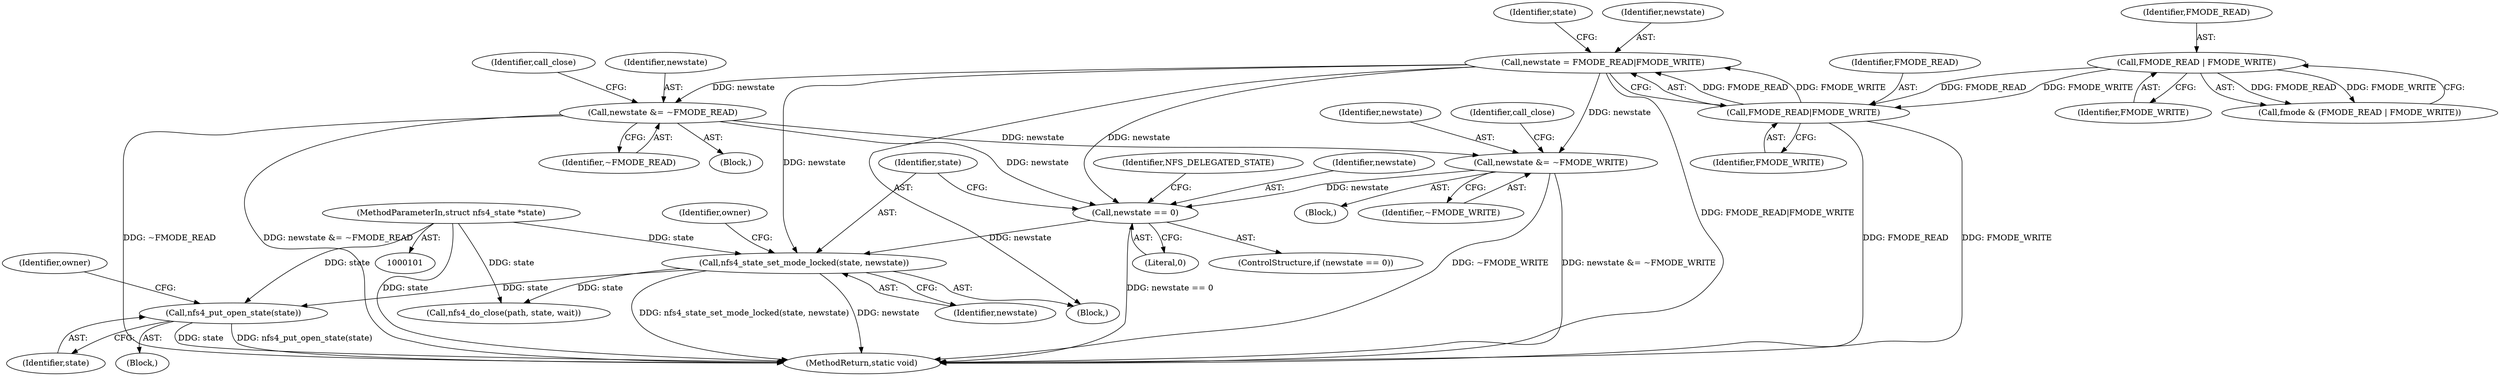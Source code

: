 digraph "0_linux_dc0b027dfadfcb8a5504f7d8052754bf8d501ab9_26@API" {
"1000238" [label="(Call,nfs4_put_open_state(state))"];
"1000226" [label="(Call,nfs4_state_set_mode_locked(state, newstate))"];
"1000103" [label="(MethodParameterIn,struct nfs4_state *state)"];
"1000217" [label="(Call,newstate == 0)"];
"1000171" [label="(Call,newstate &= ~FMODE_READ)"];
"1000152" [label="(Call,newstate = FMODE_READ|FMODE_WRITE)"];
"1000154" [label="(Call,FMODE_READ|FMODE_WRITE)"];
"1000131" [label="(Call,FMODE_READ | FMODE_WRITE)"];
"1000197" [label="(Call,newstate &= ~FMODE_WRITE)"];
"1000175" [label="(Identifier,call_close)"];
"1000226" [label="(Call,nfs4_state_set_mode_locked(state, newstate))"];
"1000154" [label="(Call,FMODE_READ|FMODE_WRITE)"];
"1000228" [label="(Identifier,newstate)"];
"1000237" [label="(Block,)"];
"1000153" [label="(Identifier,newstate)"];
"1000103" [label="(MethodParameterIn,struct nfs4_state *state)"];
"1000156" [label="(Identifier,FMODE_WRITE)"];
"1000227" [label="(Identifier,state)"];
"1000173" [label="(Identifier,~FMODE_READ)"];
"1000155" [label="(Identifier,FMODE_READ)"];
"1000170" [label="(Block,)"];
"1000129" [label="(Call,fmode & (FMODE_READ | FMODE_WRITE))"];
"1000216" [label="(ControlStructure,if (newstate == 0))"];
"1000239" [label="(Identifier,state)"];
"1000219" [label="(Literal,0)"];
"1000232" [label="(Identifier,owner)"];
"1000160" [label="(Identifier,state)"];
"1000106" [label="(Block,)"];
"1000131" [label="(Call,FMODE_READ | FMODE_WRITE)"];
"1000198" [label="(Identifier,newstate)"];
"1000133" [label="(Identifier,FMODE_WRITE)"];
"1000221" [label="(Identifier,NFS_DELEGATED_STATE)"];
"1000197" [label="(Call,newstate &= ~FMODE_WRITE)"];
"1000152" [label="(Call,newstate = FMODE_READ|FMODE_WRITE)"];
"1000238" [label="(Call,nfs4_put_open_state(state))"];
"1000196" [label="(Block,)"];
"1000199" [label="(Identifier,~FMODE_WRITE)"];
"1000201" [label="(Identifier,call_close)"];
"1000132" [label="(Identifier,FMODE_READ)"];
"1000241" [label="(Identifier,owner)"];
"1000247" [label="(MethodReturn,static void)"];
"1000217" [label="(Call,newstate == 0)"];
"1000171" [label="(Call,newstate &= ~FMODE_READ)"];
"1000243" [label="(Call,nfs4_do_close(path, state, wait))"];
"1000218" [label="(Identifier,newstate)"];
"1000172" [label="(Identifier,newstate)"];
"1000238" -> "1000237"  [label="AST: "];
"1000238" -> "1000239"  [label="CFG: "];
"1000239" -> "1000238"  [label="AST: "];
"1000241" -> "1000238"  [label="CFG: "];
"1000238" -> "1000247"  [label="DDG: state"];
"1000238" -> "1000247"  [label="DDG: nfs4_put_open_state(state)"];
"1000226" -> "1000238"  [label="DDG: state"];
"1000103" -> "1000238"  [label="DDG: state"];
"1000226" -> "1000106"  [label="AST: "];
"1000226" -> "1000228"  [label="CFG: "];
"1000227" -> "1000226"  [label="AST: "];
"1000228" -> "1000226"  [label="AST: "];
"1000232" -> "1000226"  [label="CFG: "];
"1000226" -> "1000247"  [label="DDG: nfs4_state_set_mode_locked(state, newstate)"];
"1000226" -> "1000247"  [label="DDG: newstate"];
"1000103" -> "1000226"  [label="DDG: state"];
"1000217" -> "1000226"  [label="DDG: newstate"];
"1000152" -> "1000226"  [label="DDG: newstate"];
"1000226" -> "1000243"  [label="DDG: state"];
"1000103" -> "1000101"  [label="AST: "];
"1000103" -> "1000247"  [label="DDG: state"];
"1000103" -> "1000243"  [label="DDG: state"];
"1000217" -> "1000216"  [label="AST: "];
"1000217" -> "1000219"  [label="CFG: "];
"1000218" -> "1000217"  [label="AST: "];
"1000219" -> "1000217"  [label="AST: "];
"1000221" -> "1000217"  [label="CFG: "];
"1000227" -> "1000217"  [label="CFG: "];
"1000217" -> "1000247"  [label="DDG: newstate == 0"];
"1000171" -> "1000217"  [label="DDG: newstate"];
"1000152" -> "1000217"  [label="DDG: newstate"];
"1000197" -> "1000217"  [label="DDG: newstate"];
"1000171" -> "1000170"  [label="AST: "];
"1000171" -> "1000173"  [label="CFG: "];
"1000172" -> "1000171"  [label="AST: "];
"1000173" -> "1000171"  [label="AST: "];
"1000175" -> "1000171"  [label="CFG: "];
"1000171" -> "1000247"  [label="DDG: ~FMODE_READ"];
"1000171" -> "1000247"  [label="DDG: newstate &= ~FMODE_READ"];
"1000152" -> "1000171"  [label="DDG: newstate"];
"1000171" -> "1000197"  [label="DDG: newstate"];
"1000152" -> "1000106"  [label="AST: "];
"1000152" -> "1000154"  [label="CFG: "];
"1000153" -> "1000152"  [label="AST: "];
"1000154" -> "1000152"  [label="AST: "];
"1000160" -> "1000152"  [label="CFG: "];
"1000152" -> "1000247"  [label="DDG: FMODE_READ|FMODE_WRITE"];
"1000154" -> "1000152"  [label="DDG: FMODE_READ"];
"1000154" -> "1000152"  [label="DDG: FMODE_WRITE"];
"1000152" -> "1000197"  [label="DDG: newstate"];
"1000154" -> "1000156"  [label="CFG: "];
"1000155" -> "1000154"  [label="AST: "];
"1000156" -> "1000154"  [label="AST: "];
"1000154" -> "1000247"  [label="DDG: FMODE_WRITE"];
"1000154" -> "1000247"  [label="DDG: FMODE_READ"];
"1000131" -> "1000154"  [label="DDG: FMODE_READ"];
"1000131" -> "1000154"  [label="DDG: FMODE_WRITE"];
"1000131" -> "1000129"  [label="AST: "];
"1000131" -> "1000133"  [label="CFG: "];
"1000132" -> "1000131"  [label="AST: "];
"1000133" -> "1000131"  [label="AST: "];
"1000129" -> "1000131"  [label="CFG: "];
"1000131" -> "1000129"  [label="DDG: FMODE_READ"];
"1000131" -> "1000129"  [label="DDG: FMODE_WRITE"];
"1000197" -> "1000196"  [label="AST: "];
"1000197" -> "1000199"  [label="CFG: "];
"1000198" -> "1000197"  [label="AST: "];
"1000199" -> "1000197"  [label="AST: "];
"1000201" -> "1000197"  [label="CFG: "];
"1000197" -> "1000247"  [label="DDG: newstate &= ~FMODE_WRITE"];
"1000197" -> "1000247"  [label="DDG: ~FMODE_WRITE"];
}
